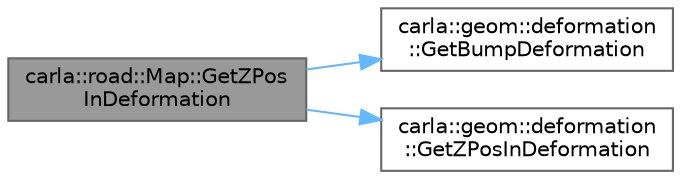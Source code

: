 digraph "carla::road::Map::GetZPosInDeformation"
{
 // INTERACTIVE_SVG=YES
 // LATEX_PDF_SIZE
  bgcolor="transparent";
  edge [fontname=Helvetica,fontsize=10,labelfontname=Helvetica,labelfontsize=10];
  node [fontname=Helvetica,fontsize=10,shape=box,height=0.2,width=0.4];
  rankdir="LR";
  Node1 [id="Node000001",label="carla::road::Map::GetZPos\lInDeformation",height=0.2,width=0.4,color="gray40", fillcolor="grey60", style="filled", fontcolor="black",tooltip=" "];
  Node1 -> Node2 [id="edge1_Node000001_Node000002",color="steelblue1",style="solid",tooltip=" "];
  Node2 [id="Node000002",label="carla::geom::deformation\l::GetBumpDeformation",height=0.2,width=0.4,color="grey40", fillcolor="white", style="filled",URL="$d4/dd7/namespacecarla_1_1geom_1_1deformation.html#a2ecc682e4527c9d389cc92fa6b90f89b",tooltip=" "];
  Node1 -> Node3 [id="edge2_Node000001_Node000003",color="steelblue1",style="solid",tooltip=" "];
  Node3 [id="Node000003",label="carla::geom::deformation\l::GetZPosInDeformation",height=0.2,width=0.4,color="grey40", fillcolor="white", style="filled",URL="$d4/dd7/namespacecarla_1_1geom_1_1deformation.html#a3f044ff5701b944be3f77b9ad269070e",tooltip=" "];
}
